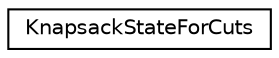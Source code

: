 digraph "Graphical Class Hierarchy"
{
 // LATEX_PDF_SIZE
  edge [fontname="Helvetica",fontsize="10",labelfontname="Helvetica",labelfontsize="10"];
  node [fontname="Helvetica",fontsize="10",shape=record];
  rankdir="LR";
  Node0 [label="KnapsackStateForCuts",height=0.2,width=0.4,color="black", fillcolor="white", style="filled",URL="$classoperations__research_1_1_knapsack_state_for_cuts.html",tooltip=" "];
}

